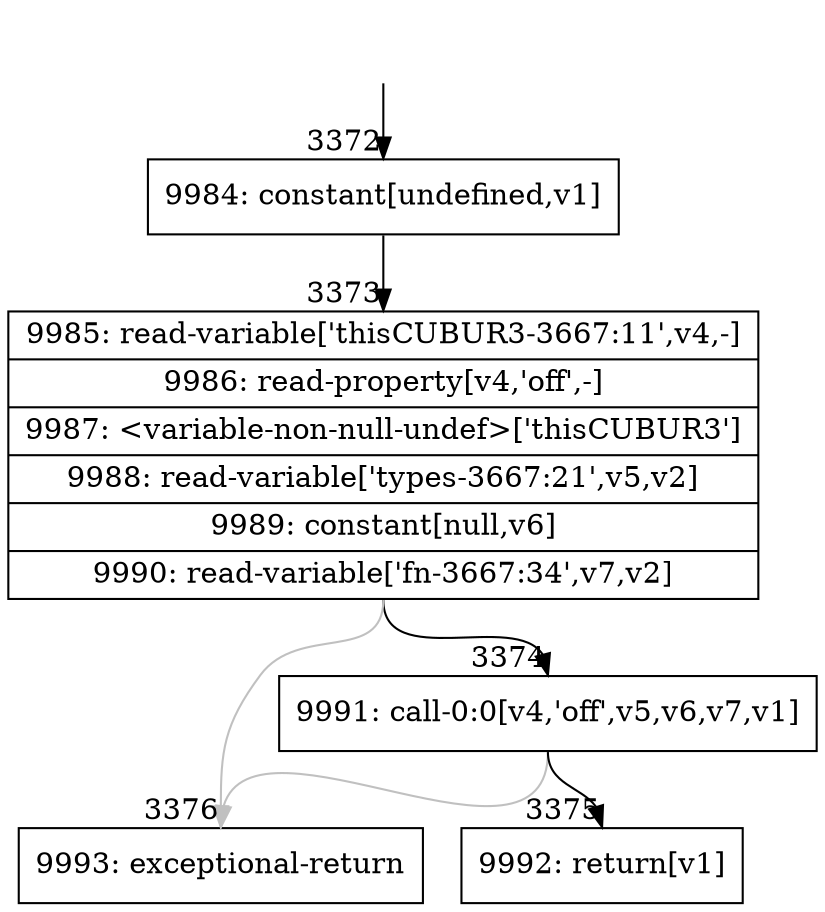 digraph {
rankdir="TD"
BB_entry216[shape=none,label=""];
BB_entry216 -> BB3372 [tailport=s, headport=n, headlabel="    3372"]
BB3372 [shape=record label="{9984: constant[undefined,v1]}" ] 
BB3372 -> BB3373 [tailport=s, headport=n, headlabel="      3373"]
BB3373 [shape=record label="{9985: read-variable['thisCUBUR3-3667:11',v4,-]|9986: read-property[v4,'off',-]|9987: \<variable-non-null-undef\>['thisCUBUR3']|9988: read-variable['types-3667:21',v5,v2]|9989: constant[null,v6]|9990: read-variable['fn-3667:34',v7,v2]}" ] 
BB3373 -> BB3374 [tailport=s, headport=n, headlabel="      3374"]
BB3373 -> BB3376 [tailport=s, headport=n, color=gray, headlabel="      3376"]
BB3374 [shape=record label="{9991: call-0:0[v4,'off',v5,v6,v7,v1]}" ] 
BB3374 -> BB3375 [tailport=s, headport=n, headlabel="      3375"]
BB3374 -> BB3376 [tailport=s, headport=n, color=gray]
BB3375 [shape=record label="{9992: return[v1]}" ] 
BB3376 [shape=record label="{9993: exceptional-return}" ] 
}
